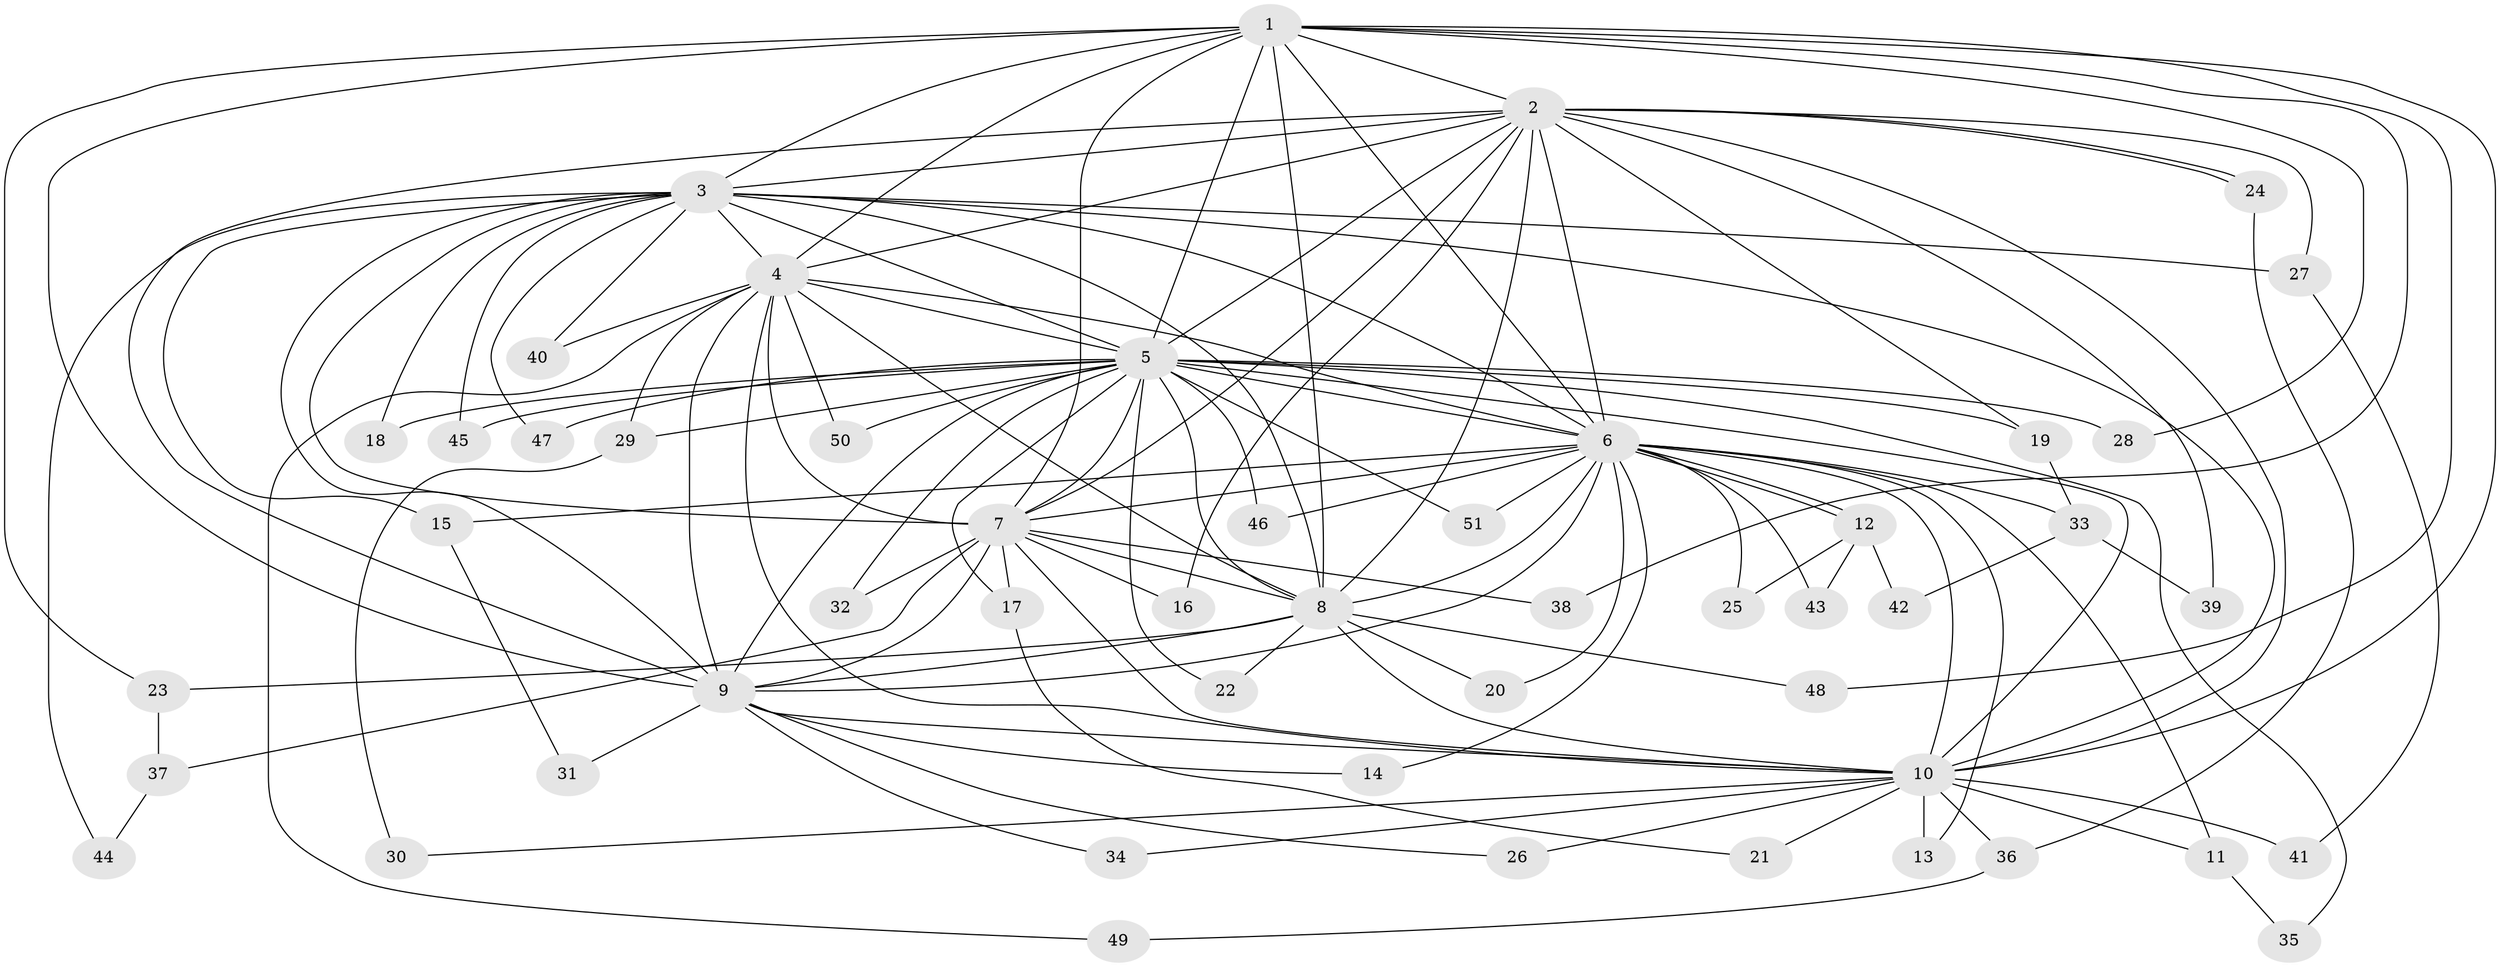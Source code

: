 // Generated by graph-tools (version 1.1) at 2025/25/03/09/25 03:25:42]
// undirected, 51 vertices, 127 edges
graph export_dot {
graph [start="1"]
  node [color=gray90,style=filled];
  1;
  2;
  3;
  4;
  5;
  6;
  7;
  8;
  9;
  10;
  11;
  12;
  13;
  14;
  15;
  16;
  17;
  18;
  19;
  20;
  21;
  22;
  23;
  24;
  25;
  26;
  27;
  28;
  29;
  30;
  31;
  32;
  33;
  34;
  35;
  36;
  37;
  38;
  39;
  40;
  41;
  42;
  43;
  44;
  45;
  46;
  47;
  48;
  49;
  50;
  51;
  1 -- 2;
  1 -- 3;
  1 -- 4;
  1 -- 5;
  1 -- 6;
  1 -- 7;
  1 -- 8;
  1 -- 9;
  1 -- 10;
  1 -- 23;
  1 -- 28;
  1 -- 38;
  1 -- 48;
  2 -- 3;
  2 -- 4;
  2 -- 5;
  2 -- 6;
  2 -- 7;
  2 -- 8;
  2 -- 9;
  2 -- 10;
  2 -- 16;
  2 -- 19;
  2 -- 24;
  2 -- 24;
  2 -- 27;
  2 -- 39;
  3 -- 4;
  3 -- 5;
  3 -- 6;
  3 -- 7;
  3 -- 8;
  3 -- 9;
  3 -- 10;
  3 -- 15;
  3 -- 18;
  3 -- 27;
  3 -- 40;
  3 -- 44;
  3 -- 45;
  3 -- 47;
  4 -- 5;
  4 -- 6;
  4 -- 7;
  4 -- 8;
  4 -- 9;
  4 -- 10;
  4 -- 29;
  4 -- 40;
  4 -- 49;
  4 -- 50;
  5 -- 6;
  5 -- 7;
  5 -- 8;
  5 -- 9;
  5 -- 10;
  5 -- 17;
  5 -- 18;
  5 -- 19;
  5 -- 22;
  5 -- 28;
  5 -- 29;
  5 -- 32;
  5 -- 35;
  5 -- 45;
  5 -- 46;
  5 -- 47;
  5 -- 50;
  5 -- 51;
  6 -- 7;
  6 -- 8;
  6 -- 9;
  6 -- 10;
  6 -- 11;
  6 -- 12;
  6 -- 12;
  6 -- 13;
  6 -- 14;
  6 -- 15;
  6 -- 20;
  6 -- 25;
  6 -- 33;
  6 -- 43;
  6 -- 46;
  6 -- 51;
  7 -- 8;
  7 -- 9;
  7 -- 10;
  7 -- 16;
  7 -- 17;
  7 -- 32;
  7 -- 37;
  7 -- 38;
  8 -- 9;
  8 -- 10;
  8 -- 20;
  8 -- 22;
  8 -- 23;
  8 -- 48;
  9 -- 10;
  9 -- 14;
  9 -- 26;
  9 -- 31;
  9 -- 34;
  10 -- 11;
  10 -- 13;
  10 -- 21;
  10 -- 26;
  10 -- 30;
  10 -- 34;
  10 -- 36;
  10 -- 41;
  11 -- 35;
  12 -- 25;
  12 -- 42;
  12 -- 43;
  15 -- 31;
  17 -- 21;
  19 -- 33;
  23 -- 37;
  24 -- 36;
  27 -- 41;
  29 -- 30;
  33 -- 39;
  33 -- 42;
  36 -- 49;
  37 -- 44;
}
